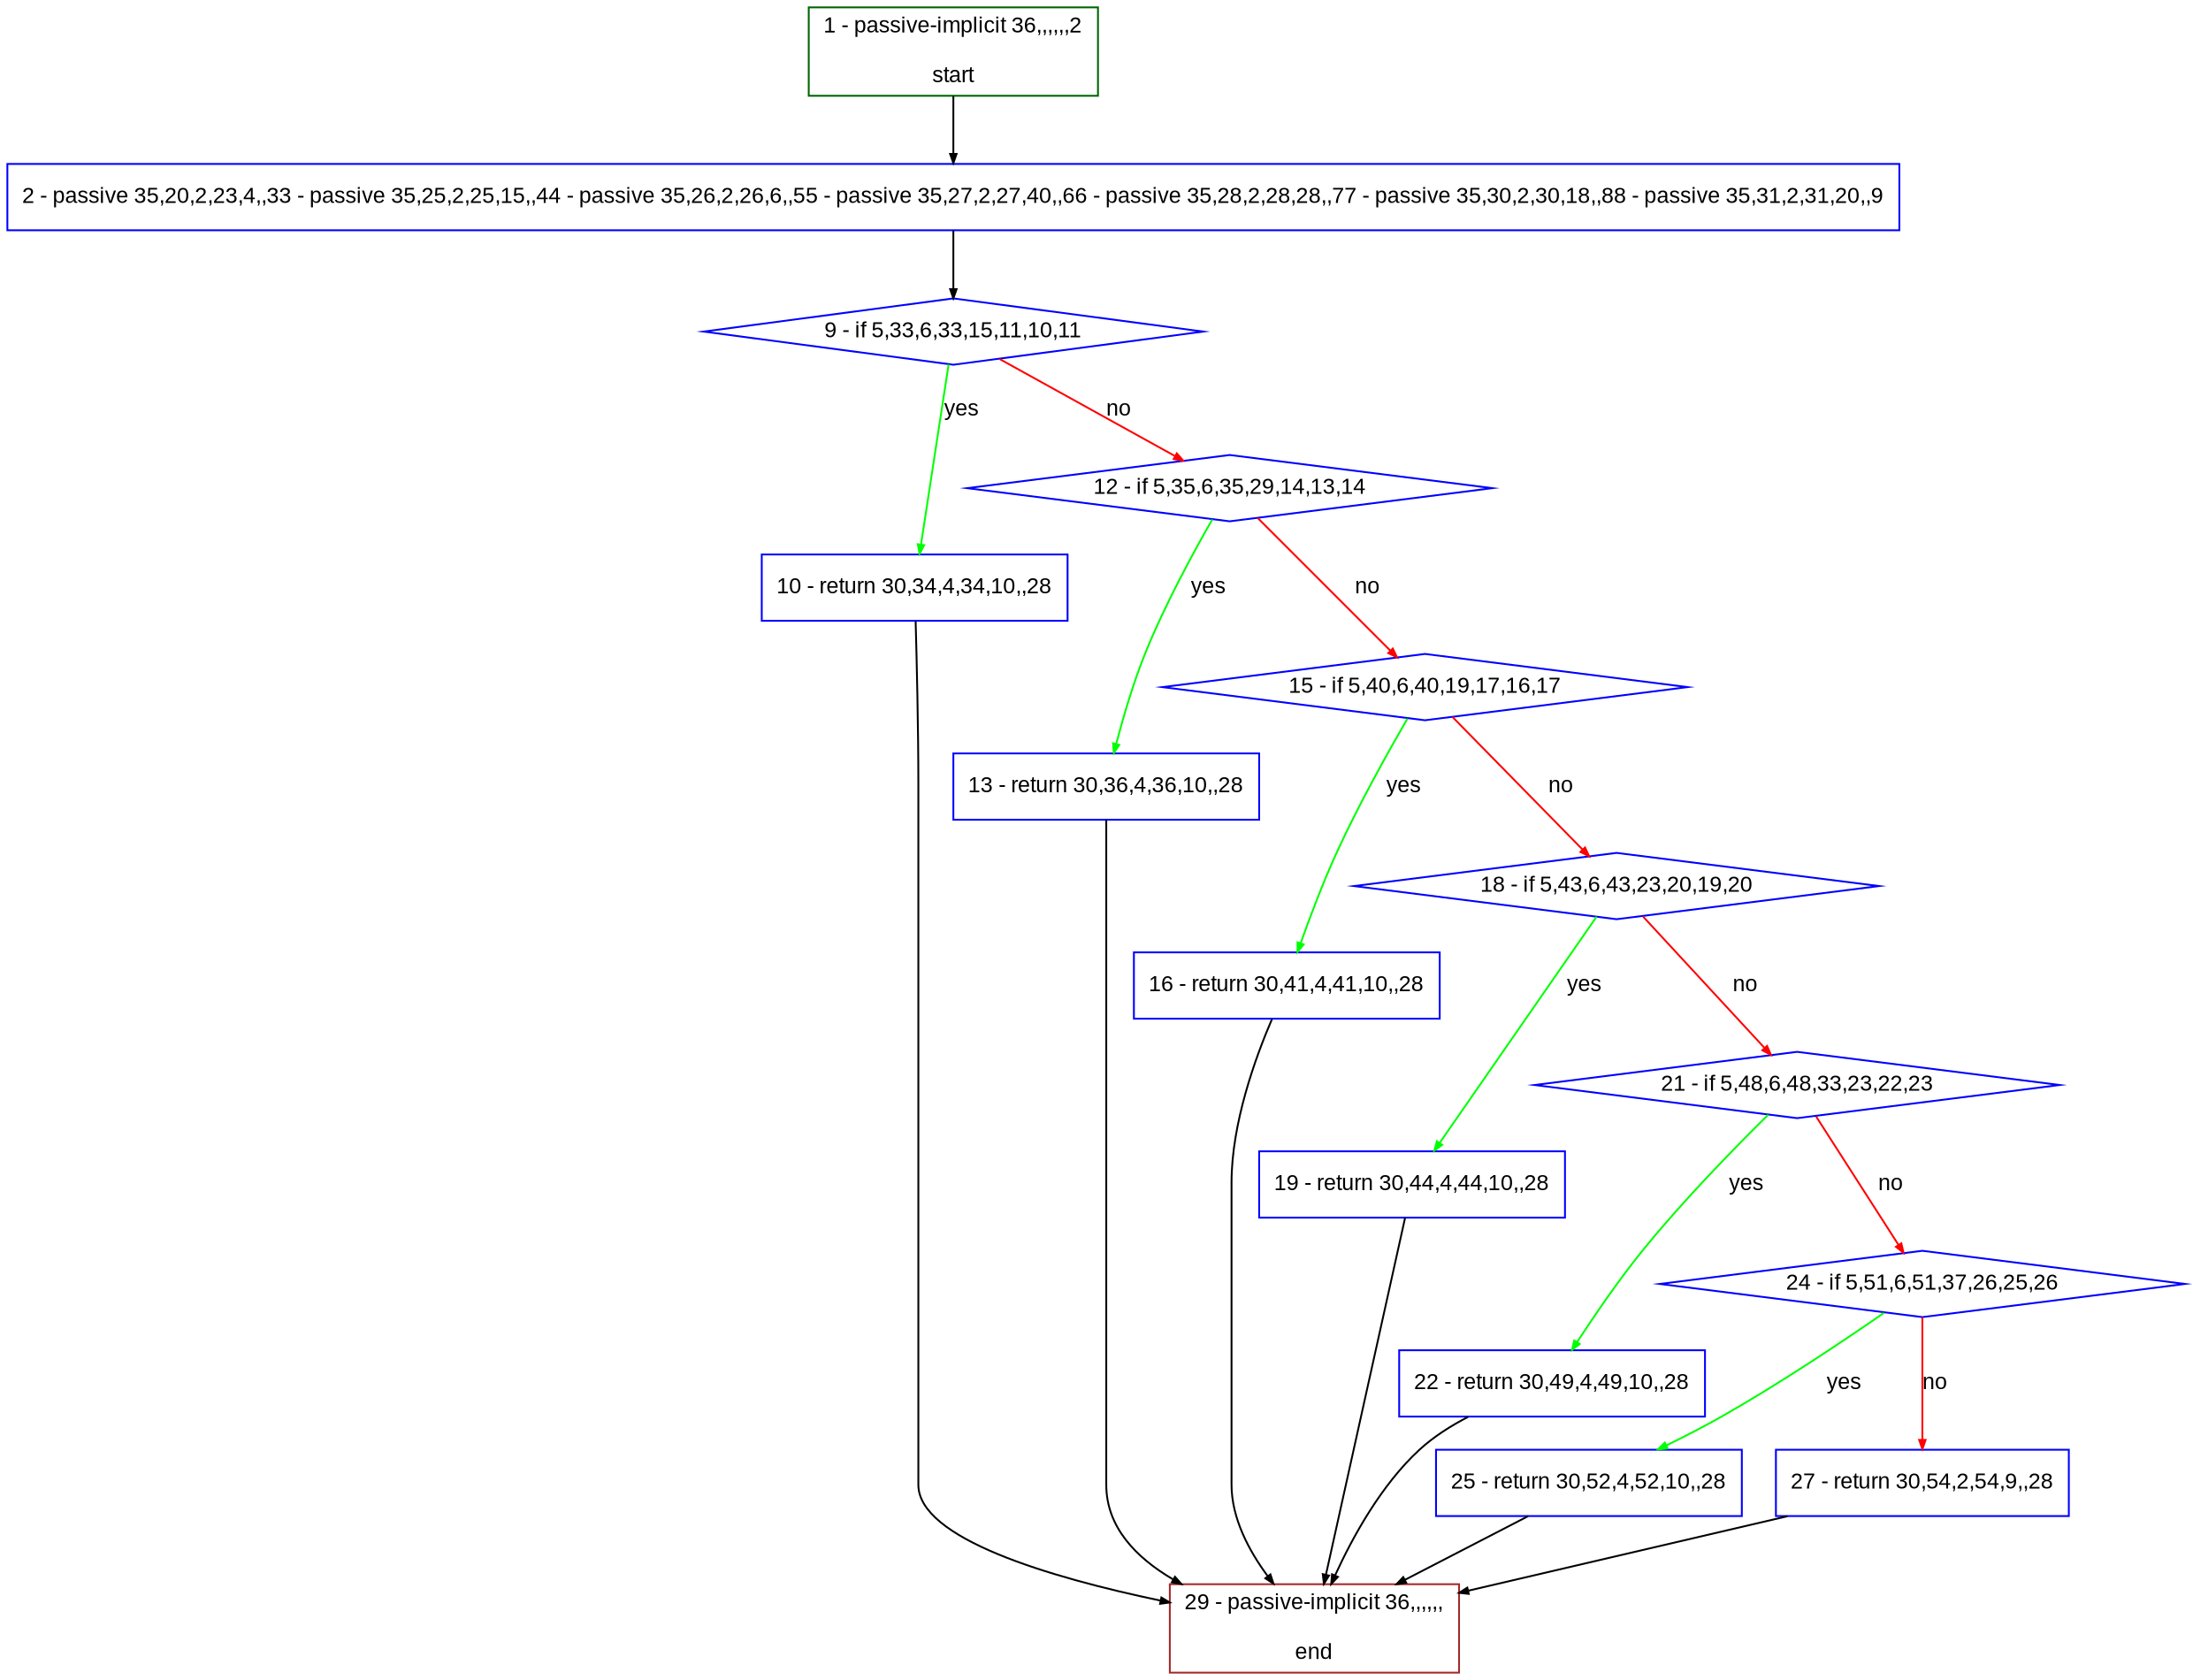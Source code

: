 digraph "" {
  graph [bgcolor="white", fillcolor="#FFFFCC", pack="true", packmode="clust", fontname="Arial", label="", fontsize="12", compound="true", style="rounded,filled"];
  node [node_initialized="no", fillcolor="white", fontname="Arial", label="", color="grey", fontsize="12", fixedsize="false", compound="true", shape="rectangle", style="filled"];
  edge [arrowtail="none", lhead="", fontcolor="black", fontname="Arial", label="", color="black", fontsize="12", arrowhead="normal", arrowsize="0.5", compound="true", ltail="", dir="forward"];
  __N1 [fillcolor="#ffffff", label="2 - passive 35,20,2,23,4,,33 - passive 35,25,2,25,15,,44 - passive 35,26,2,26,6,,55 - passive 35,27,2,27,40,,66 - passive 35,28,2,28,28,,77 - passive 35,30,2,30,18,,88 - passive 35,31,2,31,20,,9", color="#0000ff", shape="box", style="filled"];
  __N2 [fillcolor="#ffffff", label="1 - passive-implicit 36,,,,,,2\n\nstart", color="#006400", shape="box", style="filled"];
  __N3 [fillcolor="#ffffff", label="9 - if 5,33,6,33,15,11,10,11", color="#0000ff", shape="diamond", style="filled"];
  __N4 [fillcolor="#ffffff", label="10 - return 30,34,4,34,10,,28", color="#0000ff", shape="box", style="filled"];
  __N5 [fillcolor="#ffffff", label="12 - if 5,35,6,35,29,14,13,14", color="#0000ff", shape="diamond", style="filled"];
  __N6 [fillcolor="#ffffff", label="29 - passive-implicit 36,,,,,,\n\nend", color="#a52a2a", shape="box", style="filled"];
  __N7 [fillcolor="#ffffff", label="13 - return 30,36,4,36,10,,28", color="#0000ff", shape="box", style="filled"];
  __N8 [fillcolor="#ffffff", label="15 - if 5,40,6,40,19,17,16,17", color="#0000ff", shape="diamond", style="filled"];
  __N9 [fillcolor="#ffffff", label="16 - return 30,41,4,41,10,,28", color="#0000ff", shape="box", style="filled"];
  __N10 [fillcolor="#ffffff", label="18 - if 5,43,6,43,23,20,19,20", color="#0000ff", shape="diamond", style="filled"];
  __N11 [fillcolor="#ffffff", label="19 - return 30,44,4,44,10,,28", color="#0000ff", shape="box", style="filled"];
  __N12 [fillcolor="#ffffff", label="21 - if 5,48,6,48,33,23,22,23", color="#0000ff", shape="diamond", style="filled"];
  __N13 [fillcolor="#ffffff", label="22 - return 30,49,4,49,10,,28", color="#0000ff", shape="box", style="filled"];
  __N14 [fillcolor="#ffffff", label="24 - if 5,51,6,51,37,26,25,26", color="#0000ff", shape="diamond", style="filled"];
  __N15 [fillcolor="#ffffff", label="25 - return 30,52,4,52,10,,28", color="#0000ff", shape="box", style="filled"];
  __N16 [fillcolor="#ffffff", label="27 - return 30,54,2,54,9,,28", color="#0000ff", shape="box", style="filled"];
  __N2 -> __N1 [arrowtail="none", color="#000000", label="", arrowhead="normal", dir="forward"];
  __N1 -> __N3 [arrowtail="none", color="#000000", label="", arrowhead="normal", dir="forward"];
  __N3 -> __N4 [arrowtail="none", color="#00ff00", label="yes", arrowhead="normal", dir="forward"];
  __N3 -> __N5 [arrowtail="none", color="#ff0000", label="no", arrowhead="normal", dir="forward"];
  __N4 -> __N6 [arrowtail="none", color="#000000", label="", arrowhead="normal", dir="forward"];
  __N5 -> __N7 [arrowtail="none", color="#00ff00", label="yes", arrowhead="normal", dir="forward"];
  __N5 -> __N8 [arrowtail="none", color="#ff0000", label="no", arrowhead="normal", dir="forward"];
  __N7 -> __N6 [arrowtail="none", color="#000000", label="", arrowhead="normal", dir="forward"];
  __N8 -> __N9 [arrowtail="none", color="#00ff00", label="yes", arrowhead="normal", dir="forward"];
  __N8 -> __N10 [arrowtail="none", color="#ff0000", label="no", arrowhead="normal", dir="forward"];
  __N9 -> __N6 [arrowtail="none", color="#000000", label="", arrowhead="normal", dir="forward"];
  __N10 -> __N11 [arrowtail="none", color="#00ff00", label="yes", arrowhead="normal", dir="forward"];
  __N10 -> __N12 [arrowtail="none", color="#ff0000", label="no", arrowhead="normal", dir="forward"];
  __N11 -> __N6 [arrowtail="none", color="#000000", label="", arrowhead="normal", dir="forward"];
  __N12 -> __N13 [arrowtail="none", color="#00ff00", label="yes", arrowhead="normal", dir="forward"];
  __N12 -> __N14 [arrowtail="none", color="#ff0000", label="no", arrowhead="normal", dir="forward"];
  __N13 -> __N6 [arrowtail="none", color="#000000", label="", arrowhead="normal", dir="forward"];
  __N14 -> __N15 [arrowtail="none", color="#00ff00", label="yes", arrowhead="normal", dir="forward"];
  __N14 -> __N16 [arrowtail="none", color="#ff0000", label="no", arrowhead="normal", dir="forward"];
  __N15 -> __N6 [arrowtail="none", color="#000000", label="", arrowhead="normal", dir="forward"];
  __N16 -> __N6 [arrowtail="none", color="#000000", label="", arrowhead="normal", dir="forward"];
}
